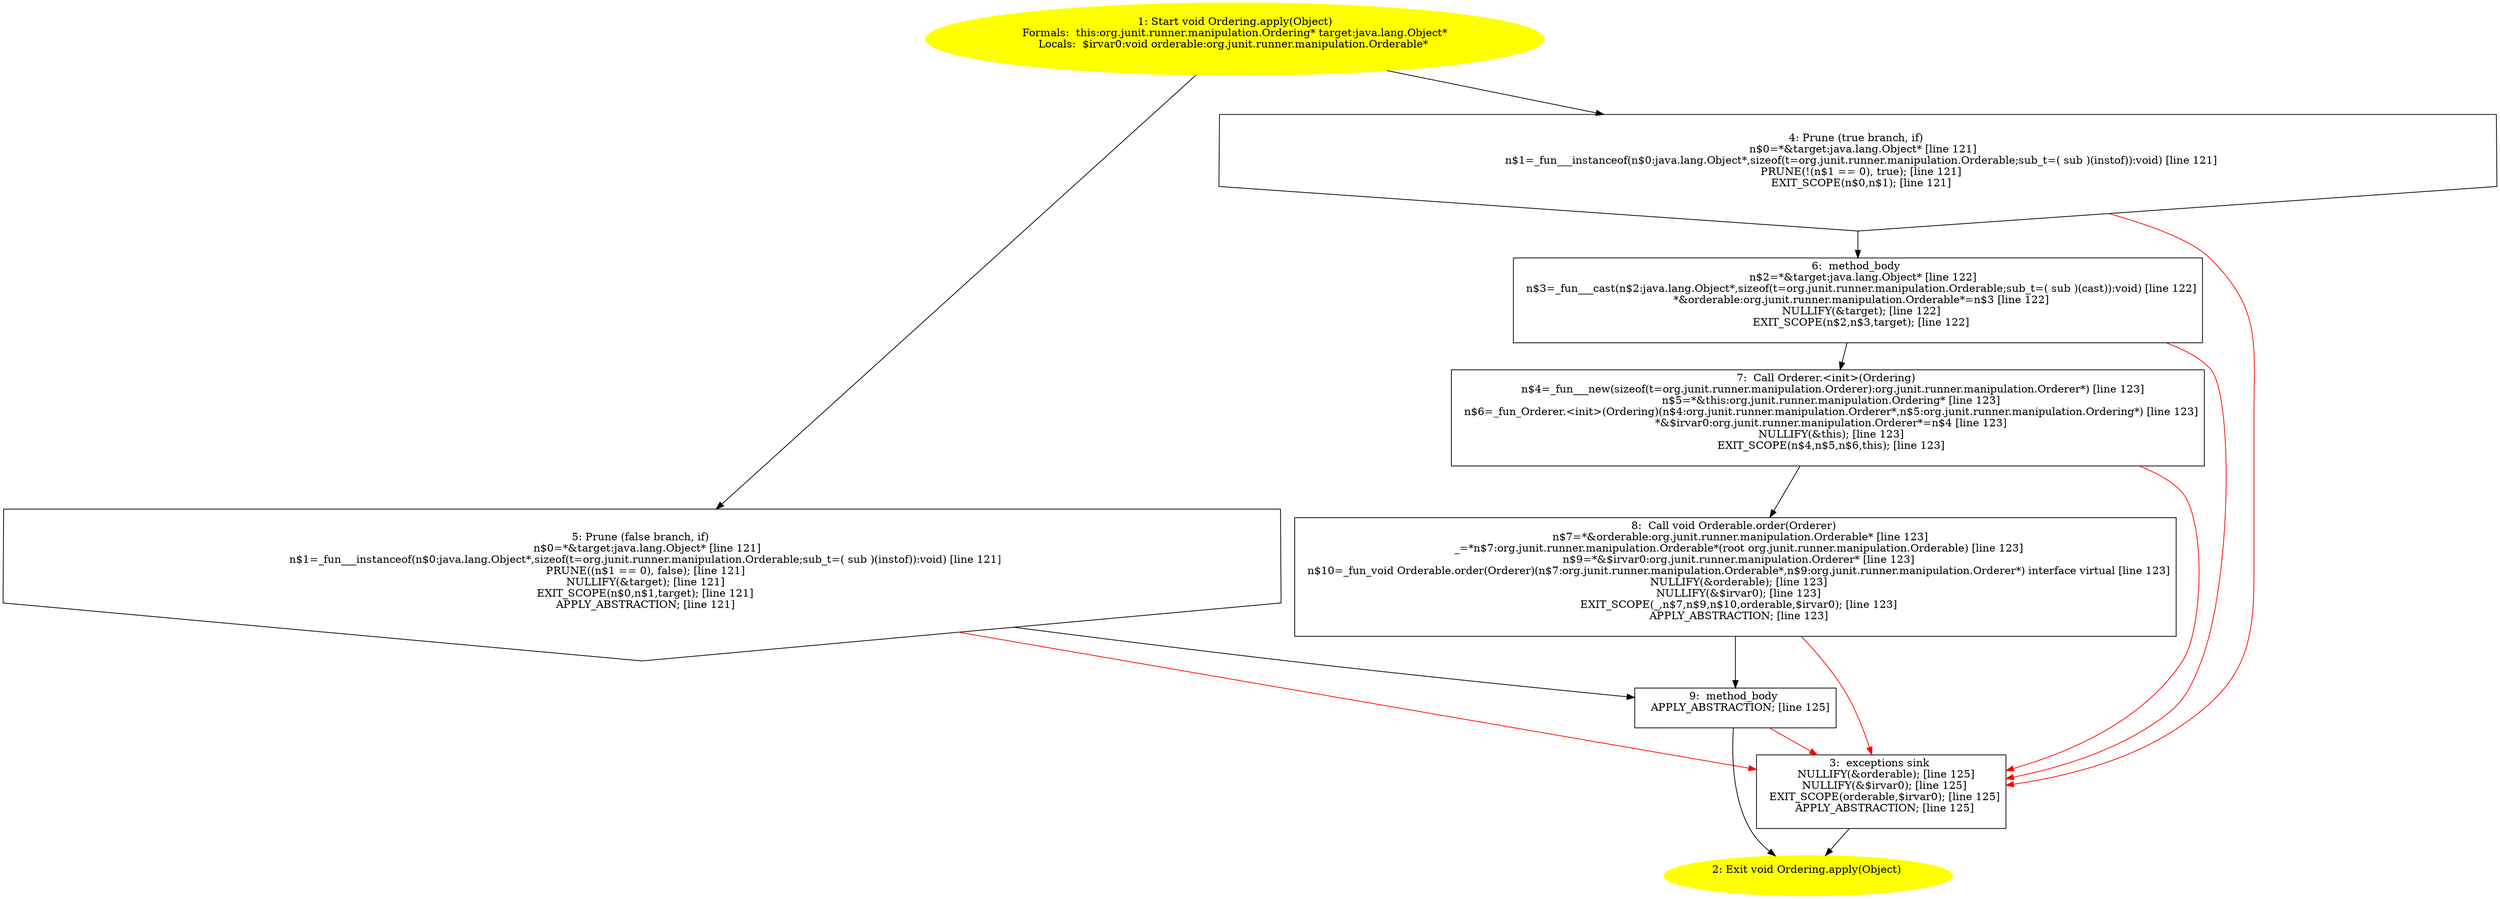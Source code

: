 /* @generated */
digraph cfg {
"org.junit.runner.manipulation.Ordering.apply(java.lang.Object):void.545980b3ecde8ecc3ada3edbcca79002_1" [label="1: Start void Ordering.apply(Object)\nFormals:  this:org.junit.runner.manipulation.Ordering* target:java.lang.Object*\nLocals:  $irvar0:void orderable:org.junit.runner.manipulation.Orderable* \n  " color=yellow style=filled]
	

	 "org.junit.runner.manipulation.Ordering.apply(java.lang.Object):void.545980b3ecde8ecc3ada3edbcca79002_1" -> "org.junit.runner.manipulation.Ordering.apply(java.lang.Object):void.545980b3ecde8ecc3ada3edbcca79002_4" ;
	 "org.junit.runner.manipulation.Ordering.apply(java.lang.Object):void.545980b3ecde8ecc3ada3edbcca79002_1" -> "org.junit.runner.manipulation.Ordering.apply(java.lang.Object):void.545980b3ecde8ecc3ada3edbcca79002_5" ;
"org.junit.runner.manipulation.Ordering.apply(java.lang.Object):void.545980b3ecde8ecc3ada3edbcca79002_2" [label="2: Exit void Ordering.apply(Object) \n  " color=yellow style=filled]
	

"org.junit.runner.manipulation.Ordering.apply(java.lang.Object):void.545980b3ecde8ecc3ada3edbcca79002_3" [label="3:  exceptions sink \n   NULLIFY(&orderable); [line 125]\n  NULLIFY(&$irvar0); [line 125]\n  EXIT_SCOPE(orderable,$irvar0); [line 125]\n  APPLY_ABSTRACTION; [line 125]\n " shape="box"]
	

	 "org.junit.runner.manipulation.Ordering.apply(java.lang.Object):void.545980b3ecde8ecc3ada3edbcca79002_3" -> "org.junit.runner.manipulation.Ordering.apply(java.lang.Object):void.545980b3ecde8ecc3ada3edbcca79002_2" ;
"org.junit.runner.manipulation.Ordering.apply(java.lang.Object):void.545980b3ecde8ecc3ada3edbcca79002_4" [label="4: Prune (true branch, if) \n   n$0=*&target:java.lang.Object* [line 121]\n  n$1=_fun___instanceof(n$0:java.lang.Object*,sizeof(t=org.junit.runner.manipulation.Orderable;sub_t=( sub )(instof)):void) [line 121]\n  PRUNE(!(n$1 == 0), true); [line 121]\n  EXIT_SCOPE(n$0,n$1); [line 121]\n " shape="invhouse"]
	

	 "org.junit.runner.manipulation.Ordering.apply(java.lang.Object):void.545980b3ecde8ecc3ada3edbcca79002_4" -> "org.junit.runner.manipulation.Ordering.apply(java.lang.Object):void.545980b3ecde8ecc3ada3edbcca79002_6" ;
	 "org.junit.runner.manipulation.Ordering.apply(java.lang.Object):void.545980b3ecde8ecc3ada3edbcca79002_4" -> "org.junit.runner.manipulation.Ordering.apply(java.lang.Object):void.545980b3ecde8ecc3ada3edbcca79002_3" [color="red" ];
"org.junit.runner.manipulation.Ordering.apply(java.lang.Object):void.545980b3ecde8ecc3ada3edbcca79002_5" [label="5: Prune (false branch, if) \n   n$0=*&target:java.lang.Object* [line 121]\n  n$1=_fun___instanceof(n$0:java.lang.Object*,sizeof(t=org.junit.runner.manipulation.Orderable;sub_t=( sub )(instof)):void) [line 121]\n  PRUNE((n$1 == 0), false); [line 121]\n  NULLIFY(&target); [line 121]\n  EXIT_SCOPE(n$0,n$1,target); [line 121]\n  APPLY_ABSTRACTION; [line 121]\n " shape="invhouse"]
	

	 "org.junit.runner.manipulation.Ordering.apply(java.lang.Object):void.545980b3ecde8ecc3ada3edbcca79002_5" -> "org.junit.runner.manipulation.Ordering.apply(java.lang.Object):void.545980b3ecde8ecc3ada3edbcca79002_9" ;
	 "org.junit.runner.manipulation.Ordering.apply(java.lang.Object):void.545980b3ecde8ecc3ada3edbcca79002_5" -> "org.junit.runner.manipulation.Ordering.apply(java.lang.Object):void.545980b3ecde8ecc3ada3edbcca79002_3" [color="red" ];
"org.junit.runner.manipulation.Ordering.apply(java.lang.Object):void.545980b3ecde8ecc3ada3edbcca79002_6" [label="6:  method_body \n   n$2=*&target:java.lang.Object* [line 122]\n  n$3=_fun___cast(n$2:java.lang.Object*,sizeof(t=org.junit.runner.manipulation.Orderable;sub_t=( sub )(cast)):void) [line 122]\n  *&orderable:org.junit.runner.manipulation.Orderable*=n$3 [line 122]\n  NULLIFY(&target); [line 122]\n  EXIT_SCOPE(n$2,n$3,target); [line 122]\n " shape="box"]
	

	 "org.junit.runner.manipulation.Ordering.apply(java.lang.Object):void.545980b3ecde8ecc3ada3edbcca79002_6" -> "org.junit.runner.manipulation.Ordering.apply(java.lang.Object):void.545980b3ecde8ecc3ada3edbcca79002_7" ;
	 "org.junit.runner.manipulation.Ordering.apply(java.lang.Object):void.545980b3ecde8ecc3ada3edbcca79002_6" -> "org.junit.runner.manipulation.Ordering.apply(java.lang.Object):void.545980b3ecde8ecc3ada3edbcca79002_3" [color="red" ];
"org.junit.runner.manipulation.Ordering.apply(java.lang.Object):void.545980b3ecde8ecc3ada3edbcca79002_7" [label="7:  Call Orderer.<init>(Ordering) \n   n$4=_fun___new(sizeof(t=org.junit.runner.manipulation.Orderer):org.junit.runner.manipulation.Orderer*) [line 123]\n  n$5=*&this:org.junit.runner.manipulation.Ordering* [line 123]\n  n$6=_fun_Orderer.<init>(Ordering)(n$4:org.junit.runner.manipulation.Orderer*,n$5:org.junit.runner.manipulation.Ordering*) [line 123]\n  *&$irvar0:org.junit.runner.manipulation.Orderer*=n$4 [line 123]\n  NULLIFY(&this); [line 123]\n  EXIT_SCOPE(n$4,n$5,n$6,this); [line 123]\n " shape="box"]
	

	 "org.junit.runner.manipulation.Ordering.apply(java.lang.Object):void.545980b3ecde8ecc3ada3edbcca79002_7" -> "org.junit.runner.manipulation.Ordering.apply(java.lang.Object):void.545980b3ecde8ecc3ada3edbcca79002_8" ;
	 "org.junit.runner.manipulation.Ordering.apply(java.lang.Object):void.545980b3ecde8ecc3ada3edbcca79002_7" -> "org.junit.runner.manipulation.Ordering.apply(java.lang.Object):void.545980b3ecde8ecc3ada3edbcca79002_3" [color="red" ];
"org.junit.runner.manipulation.Ordering.apply(java.lang.Object):void.545980b3ecde8ecc3ada3edbcca79002_8" [label="8:  Call void Orderable.order(Orderer) \n   n$7=*&orderable:org.junit.runner.manipulation.Orderable* [line 123]\n  _=*n$7:org.junit.runner.manipulation.Orderable*(root org.junit.runner.manipulation.Orderable) [line 123]\n  n$9=*&$irvar0:org.junit.runner.manipulation.Orderer* [line 123]\n  n$10=_fun_void Orderable.order(Orderer)(n$7:org.junit.runner.manipulation.Orderable*,n$9:org.junit.runner.manipulation.Orderer*) interface virtual [line 123]\n  NULLIFY(&orderable); [line 123]\n  NULLIFY(&$irvar0); [line 123]\n  EXIT_SCOPE(_,n$7,n$9,n$10,orderable,$irvar0); [line 123]\n  APPLY_ABSTRACTION; [line 123]\n " shape="box"]
	

	 "org.junit.runner.manipulation.Ordering.apply(java.lang.Object):void.545980b3ecde8ecc3ada3edbcca79002_8" -> "org.junit.runner.manipulation.Ordering.apply(java.lang.Object):void.545980b3ecde8ecc3ada3edbcca79002_9" ;
	 "org.junit.runner.manipulation.Ordering.apply(java.lang.Object):void.545980b3ecde8ecc3ada3edbcca79002_8" -> "org.junit.runner.manipulation.Ordering.apply(java.lang.Object):void.545980b3ecde8ecc3ada3edbcca79002_3" [color="red" ];
"org.junit.runner.manipulation.Ordering.apply(java.lang.Object):void.545980b3ecde8ecc3ada3edbcca79002_9" [label="9:  method_body \n   APPLY_ABSTRACTION; [line 125]\n " shape="box"]
	

	 "org.junit.runner.manipulation.Ordering.apply(java.lang.Object):void.545980b3ecde8ecc3ada3edbcca79002_9" -> "org.junit.runner.manipulation.Ordering.apply(java.lang.Object):void.545980b3ecde8ecc3ada3edbcca79002_2" ;
	 "org.junit.runner.manipulation.Ordering.apply(java.lang.Object):void.545980b3ecde8ecc3ada3edbcca79002_9" -> "org.junit.runner.manipulation.Ordering.apply(java.lang.Object):void.545980b3ecde8ecc3ada3edbcca79002_3" [color="red" ];
}
